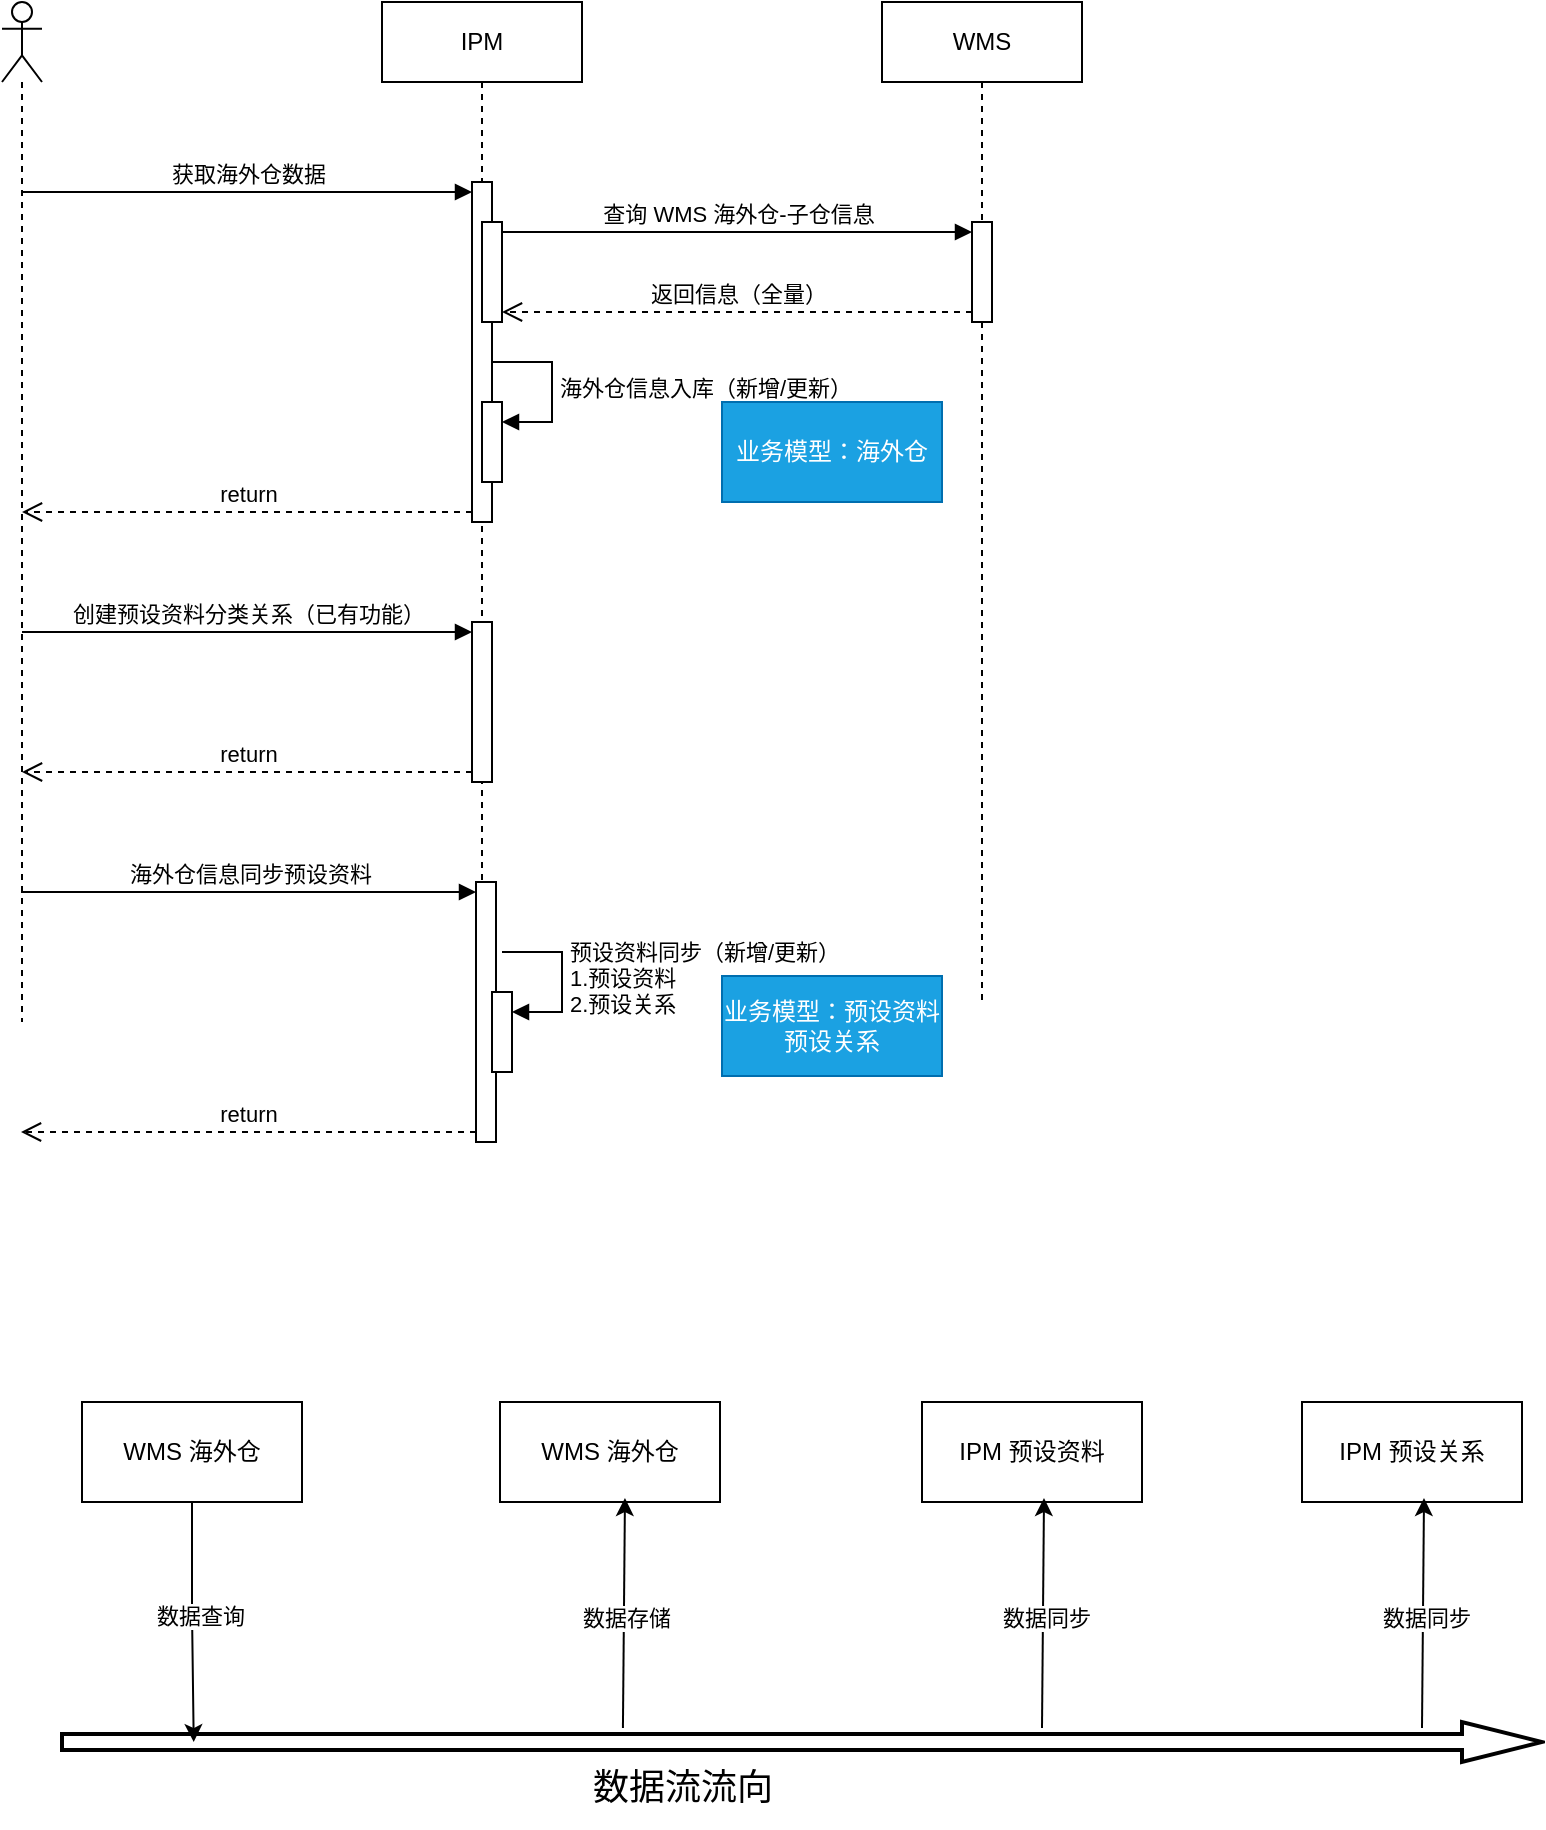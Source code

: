 <mxfile version="24.6.4" type="github">
  <diagram name="第 1 页" id="Jsab-jnm6UaxY9wLTbV5">
    <mxGraphModel dx="954" dy="581" grid="1" gridSize="10" guides="1" tooltips="1" connect="1" arrows="1" fold="1" page="1" pageScale="1" pageWidth="827" pageHeight="1169" math="0" shadow="0">
      <root>
        <mxCell id="0" />
        <mxCell id="1" parent="0" />
        <mxCell id="QJWTps0vCfm2FNkZpQqd-5" value="IPM" style="shape=umlLifeline;perimeter=lifelinePerimeter;whiteSpace=wrap;html=1;container=1;dropTarget=0;collapsible=0;recursiveResize=0;outlineConnect=0;portConstraint=eastwest;newEdgeStyle={&quot;curved&quot;:0,&quot;rounded&quot;:0};" vertex="1" parent="1">
          <mxGeometry x="290" y="210" width="100" height="500" as="geometry" />
        </mxCell>
        <mxCell id="QJWTps0vCfm2FNkZpQqd-6" value="" style="html=1;points=[[0,0,0,0,5],[0,1,0,0,-5],[1,0,0,0,5],[1,1,0,0,-5]];perimeter=orthogonalPerimeter;outlineConnect=0;targetShapes=umlLifeline;portConstraint=eastwest;newEdgeStyle={&quot;curved&quot;:0,&quot;rounded&quot;:0};" vertex="1" parent="QJWTps0vCfm2FNkZpQqd-5">
          <mxGeometry x="45" y="90" width="10" height="170" as="geometry" />
        </mxCell>
        <mxCell id="QJWTps0vCfm2FNkZpQqd-14" value="" style="html=1;points=[[0,0,0,0,5],[0,1,0,0,-5],[1,0,0,0,5],[1,1,0,0,-5]];perimeter=orthogonalPerimeter;outlineConnect=0;targetShapes=umlLifeline;portConstraint=eastwest;newEdgeStyle={&quot;curved&quot;:0,&quot;rounded&quot;:0};" vertex="1" parent="QJWTps0vCfm2FNkZpQqd-5">
          <mxGeometry x="50" y="110" width="10" height="50" as="geometry" />
        </mxCell>
        <mxCell id="QJWTps0vCfm2FNkZpQqd-15" value="" style="html=1;points=[[0,0,0,0,5],[0,1,0,0,-5],[1,0,0,0,5],[1,1,0,0,-5]];perimeter=orthogonalPerimeter;outlineConnect=0;targetShapes=umlLifeline;portConstraint=eastwest;newEdgeStyle={&quot;curved&quot;:0,&quot;rounded&quot;:0};" vertex="1" parent="QJWTps0vCfm2FNkZpQqd-5">
          <mxGeometry x="50" y="200" width="10" height="40" as="geometry" />
        </mxCell>
        <mxCell id="QJWTps0vCfm2FNkZpQqd-16" value="海外仓信息入库（新增/更新）" style="html=1;align=left;spacingLeft=2;endArrow=block;rounded=0;edgeStyle=orthogonalEdgeStyle;curved=0;rounded=0;" edge="1" target="QJWTps0vCfm2FNkZpQqd-15" parent="QJWTps0vCfm2FNkZpQqd-5">
          <mxGeometry relative="1" as="geometry">
            <mxPoint x="55" y="180" as="sourcePoint" />
            <Array as="points">
              <mxPoint x="85" y="210" />
            </Array>
          </mxGeometry>
        </mxCell>
        <mxCell id="QJWTps0vCfm2FNkZpQqd-18" value="" style="html=1;points=[[0,0,0,0,5],[0,1,0,0,-5],[1,0,0,0,5],[1,1,0,0,-5]];perimeter=orthogonalPerimeter;outlineConnect=0;targetShapes=umlLifeline;portConstraint=eastwest;newEdgeStyle={&quot;curved&quot;:0,&quot;rounded&quot;:0};" vertex="1" parent="QJWTps0vCfm2FNkZpQqd-5">
          <mxGeometry x="47" y="440" width="10" height="130" as="geometry" />
        </mxCell>
        <mxCell id="QJWTps0vCfm2FNkZpQqd-22" value="" style="html=1;points=[[0,0,0,0,5],[0,1,0,0,-5],[1,0,0,0,5],[1,1,0,0,-5]];perimeter=orthogonalPerimeter;outlineConnect=0;targetShapes=umlLifeline;portConstraint=eastwest;newEdgeStyle={&quot;curved&quot;:0,&quot;rounded&quot;:0};" vertex="1" parent="QJWTps0vCfm2FNkZpQqd-5">
          <mxGeometry x="55" y="495" width="10" height="40" as="geometry" />
        </mxCell>
        <mxCell id="QJWTps0vCfm2FNkZpQqd-23" value="预设资料同步（新增/更新）&lt;div&gt;1.预设资料&lt;/div&gt;&lt;div&gt;2.预设关系&lt;/div&gt;" style="html=1;align=left;spacingLeft=2;endArrow=block;rounded=0;edgeStyle=orthogonalEdgeStyle;curved=0;rounded=0;" edge="1" target="QJWTps0vCfm2FNkZpQqd-22" parent="QJWTps0vCfm2FNkZpQqd-5">
          <mxGeometry relative="1" as="geometry">
            <mxPoint x="60" y="475" as="sourcePoint" />
            <Array as="points">
              <mxPoint x="90" y="505" />
            </Array>
          </mxGeometry>
        </mxCell>
        <mxCell id="QJWTps0vCfm2FNkZpQqd-25" value="" style="html=1;points=[[0,0,0,0,5],[0,1,0,0,-5],[1,0,0,0,5],[1,1,0,0,-5]];perimeter=orthogonalPerimeter;outlineConnect=0;targetShapes=umlLifeline;portConstraint=eastwest;newEdgeStyle={&quot;curved&quot;:0,&quot;rounded&quot;:0};" vertex="1" parent="QJWTps0vCfm2FNkZpQqd-5">
          <mxGeometry x="45" y="310" width="10" height="80" as="geometry" />
        </mxCell>
        <mxCell id="QJWTps0vCfm2FNkZpQqd-9" value="WMS" style="shape=umlLifeline;perimeter=lifelinePerimeter;whiteSpace=wrap;html=1;container=1;dropTarget=0;collapsible=0;recursiveResize=0;outlineConnect=0;portConstraint=eastwest;newEdgeStyle={&quot;curved&quot;:0,&quot;rounded&quot;:0};" vertex="1" parent="1">
          <mxGeometry x="540" y="210" width="100" height="500" as="geometry" />
        </mxCell>
        <mxCell id="QJWTps0vCfm2FNkZpQqd-10" value="" style="html=1;points=[[0,0,0,0,5],[0,1,0,0,-5],[1,0,0,0,5],[1,1,0,0,-5]];perimeter=orthogonalPerimeter;outlineConnect=0;targetShapes=umlLifeline;portConstraint=eastwest;newEdgeStyle={&quot;curved&quot;:0,&quot;rounded&quot;:0};" vertex="1" parent="QJWTps0vCfm2FNkZpQqd-9">
          <mxGeometry x="45" y="110" width="10" height="50" as="geometry" />
        </mxCell>
        <mxCell id="QJWTps0vCfm2FNkZpQqd-11" value="查询 WMS 海外仓-子仓信息" style="html=1;verticalAlign=bottom;endArrow=block;curved=0;rounded=0;entryX=0;entryY=0;entryDx=0;entryDy=5;exitX=1;exitY=0;exitDx=0;exitDy=5;exitPerimeter=0;" edge="1" target="QJWTps0vCfm2FNkZpQqd-10" parent="1" source="QJWTps0vCfm2FNkZpQqd-14">
          <mxGeometry relative="1" as="geometry">
            <mxPoint x="515" y="325" as="sourcePoint" />
          </mxGeometry>
        </mxCell>
        <mxCell id="QJWTps0vCfm2FNkZpQqd-12" value="返回信息（全量）" style="html=1;verticalAlign=bottom;endArrow=open;dashed=1;endSize=8;curved=0;rounded=0;exitX=0;exitY=1;exitDx=0;exitDy=-5;entryX=1;entryY=1;entryDx=0;entryDy=-5;entryPerimeter=0;" edge="1" source="QJWTps0vCfm2FNkZpQqd-10" parent="1" target="QJWTps0vCfm2FNkZpQqd-14">
          <mxGeometry relative="1" as="geometry">
            <mxPoint x="510" y="365" as="targetPoint" />
          </mxGeometry>
        </mxCell>
        <mxCell id="QJWTps0vCfm2FNkZpQqd-17" value="业务模型：海外仓" style="html=1;whiteSpace=wrap;fillColor=#1ba1e2;fontColor=#ffffff;strokeColor=#006EAF;" vertex="1" parent="1">
          <mxGeometry x="460" y="410" width="110" height="50" as="geometry" />
        </mxCell>
        <mxCell id="QJWTps0vCfm2FNkZpQqd-21" value="" style="shape=umlLifeline;perimeter=lifelinePerimeter;whiteSpace=wrap;html=1;container=1;dropTarget=0;collapsible=0;recursiveResize=0;outlineConnect=0;portConstraint=eastwest;newEdgeStyle={&quot;curved&quot;:0,&quot;rounded&quot;:0};participant=umlActor;" vertex="1" parent="1">
          <mxGeometry x="100" y="210" width="20" height="510" as="geometry" />
        </mxCell>
        <mxCell id="QJWTps0vCfm2FNkZpQqd-7" value="获取海外仓数据" style="html=1;verticalAlign=bottom;endArrow=block;curved=0;rounded=0;entryX=0;entryY=0;entryDx=0;entryDy=5;" edge="1" target="QJWTps0vCfm2FNkZpQqd-6" parent="1" source="QJWTps0vCfm2FNkZpQqd-21">
          <mxGeometry relative="1" as="geometry">
            <mxPoint x="240" y="305" as="sourcePoint" />
          </mxGeometry>
        </mxCell>
        <mxCell id="QJWTps0vCfm2FNkZpQqd-8" value="return" style="html=1;verticalAlign=bottom;endArrow=open;dashed=1;endSize=8;curved=0;rounded=0;exitX=0;exitY=1;exitDx=0;exitDy=-5;" edge="1" source="QJWTps0vCfm2FNkZpQqd-6" parent="1" target="QJWTps0vCfm2FNkZpQqd-21">
          <mxGeometry relative="1" as="geometry">
            <mxPoint x="250" y="465" as="targetPoint" />
          </mxGeometry>
        </mxCell>
        <mxCell id="QJWTps0vCfm2FNkZpQqd-19" value="海外仓信息同步预设资料" style="html=1;verticalAlign=bottom;endArrow=block;curved=0;rounded=0;entryX=0;entryY=0;entryDx=0;entryDy=5;" edge="1" target="QJWTps0vCfm2FNkZpQqd-18" parent="1">
          <mxGeometry relative="1" as="geometry">
            <mxPoint x="109.5" y="655.0" as="sourcePoint" />
          </mxGeometry>
        </mxCell>
        <mxCell id="QJWTps0vCfm2FNkZpQqd-20" value="return" style="html=1;verticalAlign=bottom;endArrow=open;dashed=1;endSize=8;curved=0;rounded=0;exitX=0;exitY=1;exitDx=0;exitDy=-5;" edge="1" source="QJWTps0vCfm2FNkZpQqd-18" parent="1">
          <mxGeometry relative="1" as="geometry">
            <mxPoint x="109.5" y="775.0" as="targetPoint" />
          </mxGeometry>
        </mxCell>
        <mxCell id="QJWTps0vCfm2FNkZpQqd-24" value="业务模型：预设资料&lt;div&gt;预设关系&lt;/div&gt;" style="html=1;whiteSpace=wrap;fillColor=#1ba1e2;fontColor=#ffffff;strokeColor=#006EAF;" vertex="1" parent="1">
          <mxGeometry x="460" y="697" width="110" height="50" as="geometry" />
        </mxCell>
        <mxCell id="QJWTps0vCfm2FNkZpQqd-26" value="创建预设资料分类关系（已有功能）" style="html=1;verticalAlign=bottom;endArrow=block;curved=0;rounded=0;entryX=0;entryY=0;entryDx=0;entryDy=5;" edge="1" target="QJWTps0vCfm2FNkZpQqd-25" parent="1" source="QJWTps0vCfm2FNkZpQqd-21">
          <mxGeometry relative="1" as="geometry">
            <mxPoint x="265" y="525" as="sourcePoint" />
          </mxGeometry>
        </mxCell>
        <mxCell id="QJWTps0vCfm2FNkZpQqd-27" value="return" style="html=1;verticalAlign=bottom;endArrow=open;dashed=1;endSize=8;curved=0;rounded=0;exitX=0;exitY=1;exitDx=0;exitDy=-5;" edge="1" source="QJWTps0vCfm2FNkZpQqd-25" parent="1" target="QJWTps0vCfm2FNkZpQqd-21">
          <mxGeometry relative="1" as="geometry">
            <mxPoint x="265" y="595" as="targetPoint" />
          </mxGeometry>
        </mxCell>
        <mxCell id="QJWTps0vCfm2FNkZpQqd-28" value="WMS 海外仓" style="html=1;whiteSpace=wrap;" vertex="1" parent="1">
          <mxGeometry x="140" y="910" width="110" height="50" as="geometry" />
        </mxCell>
        <mxCell id="QJWTps0vCfm2FNkZpQqd-29" value="WMS 海外仓" style="html=1;whiteSpace=wrap;" vertex="1" parent="1">
          <mxGeometry x="349" y="910" width="110" height="50" as="geometry" />
        </mxCell>
        <mxCell id="QJWTps0vCfm2FNkZpQqd-30" value="IPM 预设资料" style="html=1;whiteSpace=wrap;" vertex="1" parent="1">
          <mxGeometry x="560" y="910" width="110" height="50" as="geometry" />
        </mxCell>
        <mxCell id="QJWTps0vCfm2FNkZpQqd-31" value="IPM 预设关系" style="html=1;whiteSpace=wrap;" vertex="1" parent="1">
          <mxGeometry x="750" y="910" width="110" height="50" as="geometry" />
        </mxCell>
        <mxCell id="QJWTps0vCfm2FNkZpQqd-32" value="" style="verticalLabelPosition=bottom;verticalAlign=top;html=1;strokeWidth=2;shape=mxgraph.arrows2.arrow;dy=0.6;dx=40;notch=0;" vertex="1" parent="1">
          <mxGeometry x="130" y="1070" width="740" height="20" as="geometry" />
        </mxCell>
        <mxCell id="QJWTps0vCfm2FNkZpQqd-33" style="edgeStyle=orthogonalEdgeStyle;rounded=0;orthogonalLoop=1;jettySize=auto;html=1;exitX=0.5;exitY=1;exitDx=0;exitDy=0;entryX=0.089;entryY=0.5;entryDx=0;entryDy=0;entryPerimeter=0;" edge="1" parent="1" source="QJWTps0vCfm2FNkZpQqd-28" target="QJWTps0vCfm2FNkZpQqd-32">
          <mxGeometry relative="1" as="geometry" />
        </mxCell>
        <mxCell id="QJWTps0vCfm2FNkZpQqd-34" value="数据查询" style="edgeLabel;html=1;align=center;verticalAlign=middle;resizable=0;points=[];" vertex="1" connectable="0" parent="QJWTps0vCfm2FNkZpQqd-33">
          <mxGeometry x="-0.042" y="3" relative="1" as="geometry">
            <mxPoint as="offset" />
          </mxGeometry>
        </mxCell>
        <mxCell id="QJWTps0vCfm2FNkZpQqd-35" value="" style="endArrow=classic;html=1;rounded=0;entryX=0.568;entryY=0.96;entryDx=0;entryDy=0;entryPerimeter=0;exitX=0.379;exitY=0.15;exitDx=0;exitDy=0;exitPerimeter=0;" edge="1" parent="1" source="QJWTps0vCfm2FNkZpQqd-32" target="QJWTps0vCfm2FNkZpQqd-29">
          <mxGeometry width="50" height="50" relative="1" as="geometry">
            <mxPoint x="411" y="1040" as="sourcePoint" />
            <mxPoint x="410" y="1000" as="targetPoint" />
          </mxGeometry>
        </mxCell>
        <mxCell id="QJWTps0vCfm2FNkZpQqd-36" value="数据存储" style="edgeLabel;html=1;align=center;verticalAlign=middle;resizable=0;points=[];" vertex="1" connectable="0" parent="QJWTps0vCfm2FNkZpQqd-35">
          <mxGeometry x="-0.204" y="-2" relative="1" as="geometry">
            <mxPoint x="-1" y="-9" as="offset" />
          </mxGeometry>
        </mxCell>
        <mxCell id="QJWTps0vCfm2FNkZpQqd-37" value="" style="endArrow=classic;html=1;rounded=0;entryX=0.568;entryY=0.96;entryDx=0;entryDy=0;entryPerimeter=0;exitX=0.379;exitY=0.15;exitDx=0;exitDy=0;exitPerimeter=0;" edge="1" parent="1">
          <mxGeometry width="50" height="50" relative="1" as="geometry">
            <mxPoint x="620" y="1073" as="sourcePoint" />
            <mxPoint x="621" y="958" as="targetPoint" />
          </mxGeometry>
        </mxCell>
        <mxCell id="QJWTps0vCfm2FNkZpQqd-38" value="数据同步" style="edgeLabel;html=1;align=center;verticalAlign=middle;resizable=0;points=[];" vertex="1" connectable="0" parent="QJWTps0vCfm2FNkZpQqd-37">
          <mxGeometry x="-0.204" y="-2" relative="1" as="geometry">
            <mxPoint x="-1" y="-9" as="offset" />
          </mxGeometry>
        </mxCell>
        <mxCell id="QJWTps0vCfm2FNkZpQqd-39" value="" style="endArrow=classic;html=1;rounded=0;entryX=0.568;entryY=0.96;entryDx=0;entryDy=0;entryPerimeter=0;exitX=0.379;exitY=0.15;exitDx=0;exitDy=0;exitPerimeter=0;" edge="1" parent="1">
          <mxGeometry width="50" height="50" relative="1" as="geometry">
            <mxPoint x="810" y="1073" as="sourcePoint" />
            <mxPoint x="811" y="958" as="targetPoint" />
          </mxGeometry>
        </mxCell>
        <mxCell id="QJWTps0vCfm2FNkZpQqd-40" value="数据同步" style="edgeLabel;html=1;align=center;verticalAlign=middle;resizable=0;points=[];" vertex="1" connectable="0" parent="QJWTps0vCfm2FNkZpQqd-39">
          <mxGeometry x="-0.204" y="-2" relative="1" as="geometry">
            <mxPoint x="-1" y="-9" as="offset" />
          </mxGeometry>
        </mxCell>
        <mxCell id="QJWTps0vCfm2FNkZpQqd-41" value="&lt;font style=&quot;font-size: 18px;&quot;&gt;数据流流向&lt;/font&gt;" style="text;html=1;align=center;verticalAlign=middle;resizable=0;points=[];autosize=1;strokeColor=none;fillColor=none;" vertex="1" parent="1">
          <mxGeometry x="385" y="1083" width="110" height="40" as="geometry" />
        </mxCell>
      </root>
    </mxGraphModel>
  </diagram>
</mxfile>
